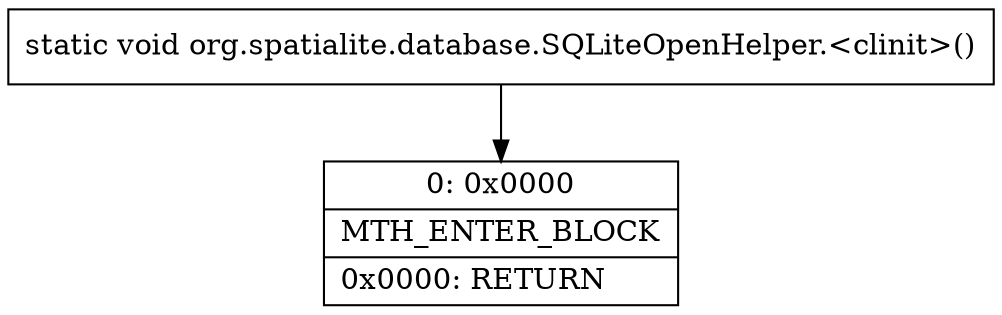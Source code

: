 digraph "CFG fororg.spatialite.database.SQLiteOpenHelper.\<clinit\>()V" {
Node_0 [shape=record,label="{0\:\ 0x0000|MTH_ENTER_BLOCK\l|0x0000: RETURN   \l}"];
MethodNode[shape=record,label="{static void org.spatialite.database.SQLiteOpenHelper.\<clinit\>() }"];
MethodNode -> Node_0;
}

